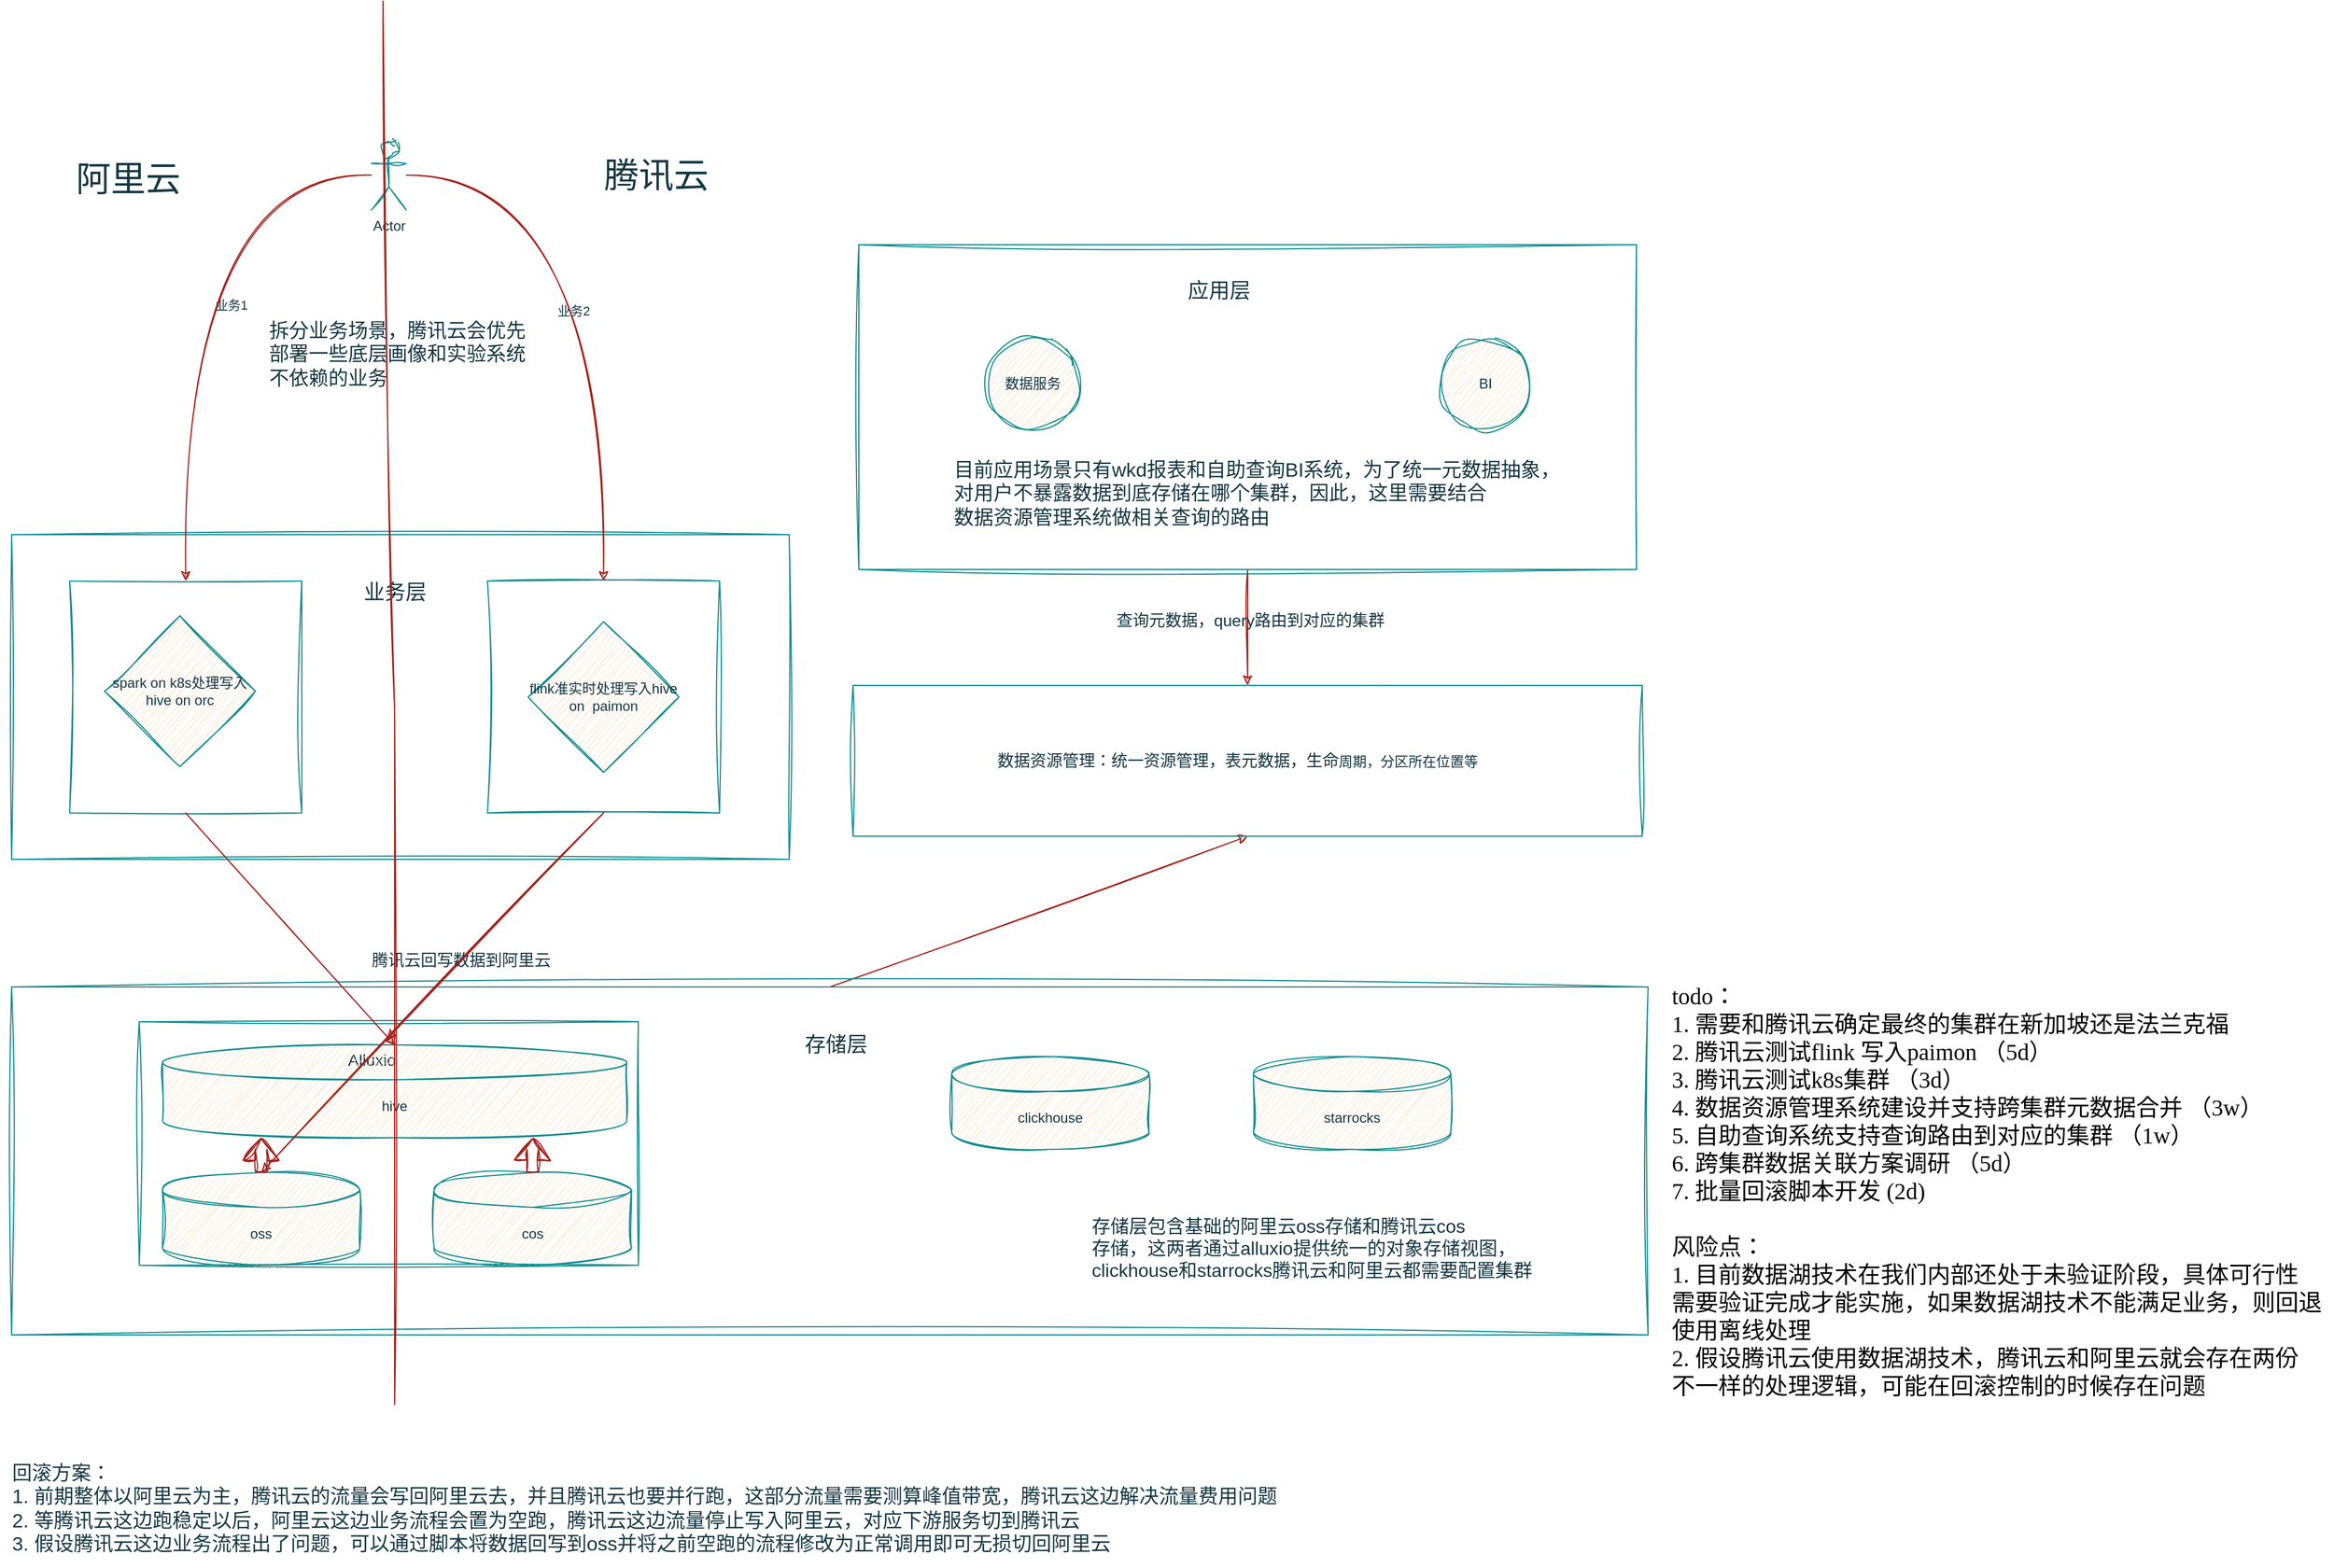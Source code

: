<mxfile version="22.1.16" type="github">
  <diagram name="第 1 页" id="LyzLs8KSeAA5ORpxAnu4">
    <mxGraphModel dx="2314" dy="1125" grid="1" gridSize="10" guides="1" tooltips="1" connect="1" arrows="1" fold="1" page="1" pageScale="1" pageWidth="827" pageHeight="1169" math="0" shadow="0">
      <root>
        <mxCell id="0" />
        <mxCell id="1" parent="0" />
        <mxCell id="eee_U3IOTz9vt7lkL6su-33" style="edgeStyle=orthogonalEdgeStyle;rounded=0;orthogonalLoop=1;jettySize=auto;html=1;labelBackgroundColor=none;strokeColor=#A8201A;fontColor=default;sketch=1;curveFitting=1;jiggle=2;" parent="1" source="eee_U3IOTz9vt7lkL6su-3" target="eee_U3IOTz9vt7lkL6su-30" edge="1">
          <mxGeometry relative="1" as="geometry" />
        </mxCell>
        <mxCell id="eee_U3IOTz9vt7lkL6su-38" value="&lt;font style=&quot;font-size: 14px;&quot;&gt;查询元数据，query路由到对应的集群&lt;/font&gt;" style="edgeLabel;html=1;align=center;verticalAlign=middle;resizable=0;points=[];labelBackgroundColor=none;fontColor=#143642;rounded=0;sketch=1;curveFitting=1;jiggle=2;" parent="eee_U3IOTz9vt7lkL6su-33" vertex="1" connectable="0">
          <mxGeometry x="-0.12" y="2" relative="1" as="geometry">
            <mxPoint as="offset" />
          </mxGeometry>
        </mxCell>
        <mxCell id="eee_U3IOTz9vt7lkL6su-3" value="" style="swimlane;startSize=0;labelBackgroundColor=none;fillColor=#FAE5C7;strokeColor=#0F8B8D;fontColor=#143642;rounded=0;sketch=1;curveFitting=1;jiggle=2;" parent="1" vertex="1">
          <mxGeometry x="780" y="240" width="670" height="280" as="geometry" />
        </mxCell>
        <mxCell id="eee_U3IOTz9vt7lkL6su-4" value="&lt;span style=&quot;font-size: 18px;&quot;&gt;应用层&lt;/span&gt;" style="text;html=1;align=center;verticalAlign=middle;resizable=0;points=[];autosize=1;strokeColor=none;fillColor=none;labelBackgroundColor=none;fontColor=#143642;rounded=0;sketch=1;curveFitting=1;jiggle=2;" parent="eee_U3IOTz9vt7lkL6su-3" vertex="1">
          <mxGeometry x="270" y="20" width="80" height="40" as="geometry" />
        </mxCell>
        <mxCell id="eee_U3IOTz9vt7lkL6su-34" value="数据服务" style="ellipse;whiteSpace=wrap;html=1;aspect=fixed;labelBackgroundColor=none;fillColor=#FAE5C7;strokeColor=#0F8B8D;fontColor=#143642;rounded=0;sketch=1;curveFitting=1;jiggle=2;" parent="eee_U3IOTz9vt7lkL6su-3" vertex="1">
          <mxGeometry x="110" y="80" width="80" height="80" as="geometry" />
        </mxCell>
        <mxCell id="eee_U3IOTz9vt7lkL6su-35" value="BI" style="ellipse;whiteSpace=wrap;html=1;aspect=fixed;labelBackgroundColor=none;fillColor=#FAE5C7;strokeColor=#0F8B8D;fontColor=#143642;rounded=0;sketch=1;curveFitting=1;jiggle=2;" parent="eee_U3IOTz9vt7lkL6su-3" vertex="1">
          <mxGeometry x="500" y="80" width="80" height="80" as="geometry" />
        </mxCell>
        <mxCell id="eee_U3IOTz9vt7lkL6su-47" value="&lt;font style=&quot;font-size: 17px;&quot;&gt;目前应用场景只有wkd报表和自助查询BI系统，为了统一元数据抽象，&lt;br&gt;对用户不暴露数据到底存储在哪个集群，因此，这里需要结合&lt;br&gt;数据资源管理系统做相关查询的路由&lt;/font&gt;" style="text;html=1;align=left;verticalAlign=middle;resizable=0;points=[];autosize=1;strokeColor=none;fillColor=none;labelBackgroundColor=none;fontColor=#143642;rounded=0;sketch=1;curveFitting=1;jiggle=2;" parent="eee_U3IOTz9vt7lkL6su-3" vertex="1">
          <mxGeometry x="80" y="180" width="550" height="70" as="geometry" />
        </mxCell>
        <mxCell id="eee_U3IOTz9vt7lkL6su-32" style="rounded=0;orthogonalLoop=1;jettySize=auto;html=1;exitX=0.5;exitY=0;exitDx=0;exitDy=0;entryX=0.5;entryY=1;entryDx=0;entryDy=0;labelBackgroundColor=none;strokeColor=#A8201A;fontColor=default;sketch=1;curveFitting=1;jiggle=2;" parent="1" source="eee_U3IOTz9vt7lkL6su-5" target="eee_U3IOTz9vt7lkL6su-30" edge="1">
          <mxGeometry relative="1" as="geometry" />
        </mxCell>
        <mxCell id="eee_U3IOTz9vt7lkL6su-5" value="" style="swimlane;startSize=0;labelBackgroundColor=none;fillColor=#FAE5C7;strokeColor=#0F8B8D;fontColor=#143642;rounded=0;sketch=1;curveFitting=1;jiggle=2;" parent="1" vertex="1">
          <mxGeometry x="50" y="880" width="1410" height="300" as="geometry" />
        </mxCell>
        <mxCell id="eee_U3IOTz9vt7lkL6su-6" value="&lt;span style=&quot;font-size: 18px;&quot;&gt;存储层&lt;/span&gt;" style="text;html=1;align=center;verticalAlign=middle;resizable=0;points=[];autosize=1;strokeColor=none;fillColor=none;labelBackgroundColor=none;fontColor=#143642;rounded=0;sketch=1;curveFitting=1;jiggle=2;" parent="eee_U3IOTz9vt7lkL6su-5" vertex="1">
          <mxGeometry x="670" y="30" width="80" height="40" as="geometry" />
        </mxCell>
        <mxCell id="eee_U3IOTz9vt7lkL6su-11" value="clickhouse" style="shape=cylinder3;whiteSpace=wrap;html=1;boundedLbl=1;backgroundOutline=1;size=15;labelBackgroundColor=none;fillColor=#FAE5C7;strokeColor=#0F8B8D;fontColor=#143642;rounded=0;sketch=1;curveFitting=1;jiggle=2;" parent="eee_U3IOTz9vt7lkL6su-5" vertex="1">
          <mxGeometry x="810" y="60" width="170" height="80" as="geometry" />
        </mxCell>
        <mxCell id="eee_U3IOTz9vt7lkL6su-12" value="starrocks" style="shape=cylinder3;whiteSpace=wrap;html=1;boundedLbl=1;backgroundOutline=1;size=15;labelBackgroundColor=none;fillColor=#FAE5C7;strokeColor=#0F8B8D;fontColor=#143642;rounded=0;sketch=1;curveFitting=1;jiggle=2;" parent="eee_U3IOTz9vt7lkL6su-5" vertex="1">
          <mxGeometry x="1070" y="60" width="170" height="80" as="geometry" />
        </mxCell>
        <mxCell id="eee_U3IOTz9vt7lkL6su-13" value="" style="swimlane;startSize=0;labelBackgroundColor=none;fillColor=#FAE5C7;strokeColor=#0F8B8D;fontColor=#143642;rounded=0;sketch=1;curveFitting=1;jiggle=2;" parent="eee_U3IOTz9vt7lkL6su-5" vertex="1">
          <mxGeometry x="110" y="30" width="430" height="210" as="geometry" />
        </mxCell>
        <mxCell id="eee_U3IOTz9vt7lkL6su-9" value="oss" style="shape=cylinder3;whiteSpace=wrap;html=1;boundedLbl=1;backgroundOutline=1;size=15;labelBackgroundColor=none;fillColor=#FAE5C7;strokeColor=#0F8B8D;fontColor=#143642;rounded=0;sketch=1;curveFitting=1;jiggle=2;" parent="eee_U3IOTz9vt7lkL6su-13" vertex="1">
          <mxGeometry x="20" y="130" width="170" height="80" as="geometry" />
        </mxCell>
        <mxCell id="eee_U3IOTz9vt7lkL6su-10" value="cos" style="shape=cylinder3;whiteSpace=wrap;html=1;boundedLbl=1;backgroundOutline=1;size=15;labelBackgroundColor=none;fillColor=#FAE5C7;strokeColor=#0F8B8D;fontColor=#143642;rounded=0;sketch=1;curveFitting=1;jiggle=2;" parent="eee_U3IOTz9vt7lkL6su-13" vertex="1">
          <mxGeometry x="254" y="130" width="170" height="80" as="geometry" />
        </mxCell>
        <mxCell id="eee_U3IOTz9vt7lkL6su-16" value="&lt;font style=&quot;font-size: 14px;&quot;&gt;Alluxio&lt;/font&gt;" style="text;html=1;align=center;verticalAlign=middle;resizable=0;points=[];autosize=1;strokeColor=none;fillColor=none;labelBackgroundColor=none;fontColor=#143642;rounded=0;sketch=1;curveFitting=1;jiggle=2;" parent="eee_U3IOTz9vt7lkL6su-13" vertex="1">
          <mxGeometry x="170" y="18" width="60" height="30" as="geometry" />
        </mxCell>
        <mxCell id="eee_U3IOTz9vt7lkL6su-48" value="hive" style="shape=cylinder3;whiteSpace=wrap;html=1;boundedLbl=1;backgroundOutline=1;size=15;labelBackgroundColor=none;fillColor=#FAE5C7;strokeColor=#0F8B8D;fontColor=#143642;rounded=0;sketch=1;curveFitting=1;jiggle=2;" parent="eee_U3IOTz9vt7lkL6su-13" vertex="1">
          <mxGeometry x="20" y="20" width="400" height="80" as="geometry" />
        </mxCell>
        <mxCell id="eee_U3IOTz9vt7lkL6su-60" style="edgeStyle=orthogonalEdgeStyle;rounded=0;orthogonalLoop=1;jettySize=auto;html=1;shape=flexArrow;labelBackgroundColor=none;strokeColor=#A8201A;fontColor=default;sketch=1;curveFitting=1;jiggle=2;" parent="eee_U3IOTz9vt7lkL6su-13" source="eee_U3IOTz9vt7lkL6su-9" edge="1">
          <mxGeometry relative="1" as="geometry">
            <mxPoint x="105" y="100" as="targetPoint" />
          </mxGeometry>
        </mxCell>
        <mxCell id="eee_U3IOTz9vt7lkL6su-63" style="edgeStyle=orthogonalEdgeStyle;rounded=0;orthogonalLoop=1;jettySize=auto;html=1;entryX=0.798;entryY=1;entryDx=0;entryDy=0;entryPerimeter=0;shape=flexArrow;labelBackgroundColor=none;strokeColor=#A8201A;fontColor=default;sketch=1;curveFitting=1;jiggle=2;" parent="eee_U3IOTz9vt7lkL6su-13" source="eee_U3IOTz9vt7lkL6su-10" target="eee_U3IOTz9vt7lkL6su-48" edge="1">
          <mxGeometry relative="1" as="geometry" />
        </mxCell>
        <mxCell id="eee_U3IOTz9vt7lkL6su-40" value="&lt;div style=&quot;text-align: left; font-size: 16px;&quot;&gt;&lt;span style=&quot;background-color: initial;&quot;&gt;&lt;font style=&quot;font-size: 16px;&quot;&gt;存储层包含基础的阿里云oss存储和腾讯云cos&lt;/font&gt;&lt;/span&gt;&lt;/div&gt;&lt;div style=&quot;text-align: left; font-size: 16px;&quot;&gt;&lt;span style=&quot;background-color: initial;&quot;&gt;&lt;font style=&quot;font-size: 16px;&quot;&gt;存储，这两者通过alluxio提供统一的对象存储视图，&lt;/font&gt;&lt;/span&gt;&lt;/div&gt;&lt;div style=&quot;text-align: left; font-size: 16px;&quot;&gt;&lt;span style=&quot;background-color: initial;&quot;&gt;&lt;font style=&quot;font-size: 16px;&quot;&gt;clickhouse和starrocks腾讯云和阿里云都需要配置集群&lt;/font&gt;&lt;/span&gt;&lt;/div&gt;" style="text;html=1;align=center;verticalAlign=middle;resizable=0;points=[];autosize=1;strokeColor=none;fillColor=none;labelBackgroundColor=none;fontColor=#143642;rounded=0;sketch=1;curveFitting=1;jiggle=2;" parent="eee_U3IOTz9vt7lkL6su-5" vertex="1">
          <mxGeometry x="920" y="190" width="400" height="70" as="geometry" />
        </mxCell>
        <mxCell id="eee_U3IOTz9vt7lkL6su-7" value="" style="swimlane;startSize=0;labelBackgroundColor=none;fillColor=#FAE5C7;strokeColor=#0F8B8D;fontColor=#143642;rounded=0;sketch=1;curveFitting=1;jiggle=2;" parent="1" vertex="1">
          <mxGeometry x="50" y="490" width="670" height="280" as="geometry" />
        </mxCell>
        <mxCell id="eee_U3IOTz9vt7lkL6su-8" value="&lt;span style=&quot;font-size: 18px;&quot;&gt;业务层&lt;/span&gt;" style="text;html=1;align=center;verticalAlign=middle;resizable=0;points=[];autosize=1;strokeColor=none;fillColor=none;labelBackgroundColor=none;fontColor=#143642;rounded=0;sketch=1;curveFitting=1;jiggle=2;" parent="eee_U3IOTz9vt7lkL6su-7" vertex="1">
          <mxGeometry x="290" y="30" width="80" height="40" as="geometry" />
        </mxCell>
        <mxCell id="eee_U3IOTz9vt7lkL6su-21" value="" style="swimlane;startSize=0;labelBackgroundColor=none;fillColor=#FAE5C7;strokeColor=#0F8B8D;fontColor=#143642;rounded=0;sketch=1;curveFitting=1;jiggle=2;" parent="eee_U3IOTz9vt7lkL6su-7" vertex="1">
          <mxGeometry x="50" y="40" width="200" height="200" as="geometry" />
        </mxCell>
        <mxCell id="eee_U3IOTz9vt7lkL6su-51" value="spark on k8s处理写入hive on orc" style="rhombus;whiteSpace=wrap;html=1;labelBackgroundColor=none;fillColor=#FAE5C7;strokeColor=#0F8B8D;fontColor=#143642;rounded=0;sketch=1;curveFitting=1;jiggle=2;" parent="eee_U3IOTz9vt7lkL6su-21" vertex="1">
          <mxGeometry x="30" y="30" width="130" height="130" as="geometry" />
        </mxCell>
        <mxCell id="eee_U3IOTz9vt7lkL6su-22" value="" style="swimlane;startSize=0;labelBackgroundColor=none;fillColor=#FAE5C7;strokeColor=#0F8B8D;fontColor=#143642;rounded=0;sketch=1;curveFitting=1;jiggle=2;" parent="eee_U3IOTz9vt7lkL6su-7" vertex="1">
          <mxGeometry x="410" y="40" width="200" height="200" as="geometry" />
        </mxCell>
        <mxCell id="eee_U3IOTz9vt7lkL6su-54" value="flink准实时处理写入hive on&amp;nbsp; paimon" style="rhombus;whiteSpace=wrap;html=1;labelBackgroundColor=none;fillColor=#FAE5C7;strokeColor=#0F8B8D;fontColor=#143642;rounded=0;sketch=1;curveFitting=1;jiggle=2;" parent="eee_U3IOTz9vt7lkL6su-22" vertex="1">
          <mxGeometry x="35" y="35" width="130" height="130" as="geometry" />
        </mxCell>
        <mxCell id="eee_U3IOTz9vt7lkL6su-26" style="rounded=0;orthogonalLoop=1;jettySize=auto;html=1;exitX=0.5;exitY=1;exitDx=0;exitDy=0;entryX=0.5;entryY=0;entryDx=0;entryDy=0;entryPerimeter=0;labelBackgroundColor=none;strokeColor=#A8201A;fontColor=default;sketch=1;curveFitting=1;jiggle=2;" parent="1" source="eee_U3IOTz9vt7lkL6su-22" target="eee_U3IOTz9vt7lkL6su-9" edge="1">
          <mxGeometry relative="1" as="geometry">
            <mxPoint x="270" y="1050" as="targetPoint" />
          </mxGeometry>
        </mxCell>
        <mxCell id="eee_U3IOTz9vt7lkL6su-28" value="&lt;font style=&quot;font-size: 14px;&quot;&gt;腾讯云回写数据到阿里云&lt;/font&gt;" style="edgeLabel;html=1;align=center;verticalAlign=middle;resizable=0;points=[];labelBackgroundColor=none;fontColor=#143642;rounded=0;sketch=1;curveFitting=1;jiggle=2;" parent="eee_U3IOTz9vt7lkL6su-26" vertex="1" connectable="0">
          <mxGeometry x="-0.178" y="-3" relative="1" as="geometry">
            <mxPoint y="1" as="offset" />
          </mxGeometry>
        </mxCell>
        <mxCell id="eee_U3IOTz9vt7lkL6su-27" style="rounded=0;orthogonalLoop=1;jettySize=auto;html=1;exitX=0.5;exitY=1;exitDx=0;exitDy=0;entryX=0.5;entryY=0;entryDx=0;entryDy=0;entryPerimeter=0;labelBackgroundColor=none;strokeColor=#A8201A;fontColor=default;sketch=1;curveFitting=1;jiggle=2;" parent="1" source="eee_U3IOTz9vt7lkL6su-21" target="eee_U3IOTz9vt7lkL6su-48" edge="1">
          <mxGeometry relative="1" as="geometry">
            <mxPoint x="265" y="1040" as="targetPoint" />
          </mxGeometry>
        </mxCell>
        <mxCell id="eee_U3IOTz9vt7lkL6su-30" value="" style="swimlane;startSize=0;labelBackgroundColor=none;fillColor=#FAE5C7;strokeColor=#0F8B8D;fontColor=#143642;rounded=0;sketch=1;curveFitting=1;jiggle=2;" parent="1" vertex="1">
          <mxGeometry x="775" y="620" width="680" height="130" as="geometry" />
        </mxCell>
        <mxCell id="eee_U3IOTz9vt7lkL6su-31" value="&lt;span style=&quot;font-size: 14px;&quot;&gt;数据资源管理：&lt;/span&gt;&lt;font style=&quot;border-color: var(--border-color); font-size: 14px;&quot;&gt;统一资源管理，表元数据，生命&lt;/font&gt;周期，分区所在位置等" style="text;html=1;align=center;verticalAlign=middle;resizable=0;points=[];autosize=1;strokeColor=none;fillColor=none;labelBackgroundColor=none;fontColor=#143642;rounded=0;sketch=1;curveFitting=1;jiggle=2;" parent="eee_U3IOTz9vt7lkL6su-30" vertex="1">
          <mxGeometry x="111" y="50" width="440" height="30" as="geometry" />
        </mxCell>
        <mxCell id="eee_U3IOTz9vt7lkL6su-42" style="edgeStyle=orthogonalEdgeStyle;rounded=0;orthogonalLoop=1;jettySize=auto;html=1;entryX=0.5;entryY=0;entryDx=0;entryDy=0;curved=1;labelBackgroundColor=none;strokeColor=#A8201A;fontColor=default;sketch=1;curveFitting=1;jiggle=2;" parent="1" source="eee_U3IOTz9vt7lkL6su-41" target="eee_U3IOTz9vt7lkL6su-21" edge="1">
          <mxGeometry relative="1" as="geometry" />
        </mxCell>
        <mxCell id="eee_U3IOTz9vt7lkL6su-44" value="业务1" style="edgeLabel;html=1;align=center;verticalAlign=middle;resizable=0;points=[];labelBackgroundColor=none;fontColor=#143642;rounded=0;sketch=1;curveFitting=1;jiggle=2;" parent="eee_U3IOTz9vt7lkL6su-42" vertex="1" connectable="0">
          <mxGeometry x="0.064" y="39" relative="1" as="geometry">
            <mxPoint as="offset" />
          </mxGeometry>
        </mxCell>
        <mxCell id="eee_U3IOTz9vt7lkL6su-43" style="edgeStyle=orthogonalEdgeStyle;rounded=0;orthogonalLoop=1;jettySize=auto;html=1;curved=1;labelBackgroundColor=none;strokeColor=#A8201A;fontColor=default;sketch=1;curveFitting=1;jiggle=2;" parent="1" source="eee_U3IOTz9vt7lkL6su-41" target="eee_U3IOTz9vt7lkL6su-22" edge="1">
          <mxGeometry relative="1" as="geometry" />
        </mxCell>
        <mxCell id="eee_U3IOTz9vt7lkL6su-45" value="业务2" style="edgeLabel;html=1;align=center;verticalAlign=middle;resizable=0;points=[];labelBackgroundColor=none;fontColor=#143642;rounded=0;sketch=1;curveFitting=1;jiggle=2;" parent="eee_U3IOTz9vt7lkL6su-43" vertex="1" connectable="0">
          <mxGeometry x="0.104" y="-26" relative="1" as="geometry">
            <mxPoint as="offset" />
          </mxGeometry>
        </mxCell>
        <mxCell id="eee_U3IOTz9vt7lkL6su-41" value="Actor" style="shape=umlActor;verticalLabelPosition=bottom;verticalAlign=top;html=1;outlineConnect=0;labelBackgroundColor=none;fillColor=#FAE5C7;strokeColor=#0F8B8D;fontColor=#143642;rounded=0;sketch=1;curveFitting=1;jiggle=2;" parent="1" vertex="1">
          <mxGeometry x="360" y="150" width="30" height="60" as="geometry" />
        </mxCell>
        <mxCell id="eee_U3IOTz9vt7lkL6su-46" value="&lt;font style=&quot;font-size: 17px;&quot;&gt;拆分业务场景，腾讯云会优先&lt;br&gt;部署一些底层画像和实验系统&lt;br&gt;不依赖的业务&lt;/font&gt;" style="text;html=1;align=left;verticalAlign=middle;resizable=0;points=[];autosize=1;strokeColor=none;fillColor=none;labelBackgroundColor=none;fontColor=#143642;rounded=0;sketch=1;curveFitting=1;jiggle=2;" parent="1" vertex="1">
          <mxGeometry x="270" y="300" width="240" height="70" as="geometry" />
        </mxCell>
        <mxCell id="eee_U3IOTz9vt7lkL6su-55" value="&lt;font style=&quot;font-size: 30px;&quot;&gt;阿里云&lt;/font&gt;" style="text;html=1;align=center;verticalAlign=middle;resizable=0;points=[];autosize=1;strokeColor=none;fillColor=none;labelBackgroundColor=none;fontColor=#143642;rounded=0;sketch=1;curveFitting=1;jiggle=2;" parent="1" vertex="1">
          <mxGeometry x="95" y="158" width="110" height="50" as="geometry" />
        </mxCell>
        <mxCell id="eee_U3IOTz9vt7lkL6su-56" value="&lt;font style=&quot;font-size: 30px;&quot;&gt;腾讯云&lt;/font&gt;" style="text;html=1;align=center;verticalAlign=middle;resizable=0;points=[];autosize=1;strokeColor=none;fillColor=none;labelBackgroundColor=none;fontColor=#143642;rounded=0;sketch=1;curveFitting=1;jiggle=2;" parent="1" vertex="1">
          <mxGeometry x="550" y="155" width="110" height="50" as="geometry" />
        </mxCell>
        <mxCell id="eee_U3IOTz9vt7lkL6su-57" value="" style="endArrow=none;html=1;rounded=0;strokeColor=#A8201A;labelBackgroundColor=none;fontColor=default;sketch=1;curveFitting=1;jiggle=2;" parent="1" edge="1">
          <mxGeometry width="50" height="50" relative="1" as="geometry">
            <mxPoint x="380" y="1240" as="sourcePoint" />
            <mxPoint x="370" y="30" as="targetPoint" />
            <Array as="points">
              <mxPoint x="380" y="640" />
            </Array>
          </mxGeometry>
        </mxCell>
        <mxCell id="eee_U3IOTz9vt7lkL6su-58" style="rounded=0;orthogonalLoop=1;jettySize=auto;html=1;exitX=0.5;exitY=1;exitDx=0;exitDy=0;entryX=0.483;entryY=-0.062;entryDx=0;entryDy=0;entryPerimeter=0;labelBackgroundColor=none;strokeColor=#A8201A;fontColor=default;sketch=1;curveFitting=1;jiggle=2;" parent="1" source="eee_U3IOTz9vt7lkL6su-22" target="eee_U3IOTz9vt7lkL6su-48" edge="1">
          <mxGeometry relative="1" as="geometry" />
        </mxCell>
        <mxCell id="eee_U3IOTz9vt7lkL6su-64" value="&lt;div style=&quot;text-align: left; font-size: 17px;&quot;&gt;&lt;span style=&quot;background-color: initial;&quot;&gt;&lt;font style=&quot;font-size: 17px;&quot;&gt;回滚方案：&lt;/font&gt;&lt;/span&gt;&lt;/div&gt;&lt;div style=&quot;text-align: left; font-size: 17px;&quot;&gt;&lt;span style=&quot;background-color: initial;&quot;&gt;&lt;font style=&quot;font-size: 17px;&quot;&gt;1. 前期整体以阿里云为主，腾讯云的流量会写回阿里云去，并且腾讯云也要并行跑，这部分流量需要测算峰值带宽，腾讯云这边解决流量费用问题&lt;/font&gt;&lt;/span&gt;&lt;/div&gt;&lt;div style=&quot;text-align: left; font-size: 17px;&quot;&gt;&lt;span style=&quot;background-color: initial;&quot;&gt;&lt;font style=&quot;font-size: 17px;&quot;&gt;2. 等腾讯云这边跑稳定以后，阿里云这边业务流程会置为空跑，腾讯云这边流量停止写入阿里云，对应下游服务切到腾讯云&lt;/font&gt;&lt;/span&gt;&lt;/div&gt;&lt;div style=&quot;text-align: left; font-size: 17px;&quot;&gt;&lt;span style=&quot;background-color: initial;&quot;&gt;&lt;font style=&quot;font-size: 17px;&quot;&gt;3. 假设腾讯云这边业务流程出了问题，可以通过脚本将数据回写到oss并将之前空跑的流程修改为正常调用即可无损切回阿里云&lt;/font&gt;&lt;/span&gt;&lt;/div&gt;" style="text;html=1;align=center;verticalAlign=middle;resizable=0;points=[];autosize=1;strokeColor=none;fillColor=none;labelBackgroundColor=none;fontColor=#143642;rounded=0;sketch=1;curveFitting=1;jiggle=2;" parent="1" vertex="1">
          <mxGeometry x="40" y="1280" width="1110" height="100" as="geometry" />
        </mxCell>
        <mxCell id="eee_U3IOTz9vt7lkL6su-65" value="&lt;div style=&quot;text-align: left;&quot;&gt;&lt;span style=&quot;background-color: initial;&quot;&gt;&lt;font face=&quot;Tahoma&quot;&gt;todo：&lt;/font&gt;&lt;/span&gt;&lt;/div&gt;&lt;div style=&quot;text-align: left;&quot;&gt;&lt;span style=&quot;background-color: initial;&quot;&gt;&lt;font face=&quot;LK_uJqmxOScUrMiOZ7zq&quot;&gt;1. 需要和腾讯云确定最终的集群在新加坡还是法兰克福&lt;/font&gt;&lt;/span&gt;&lt;/div&gt;&lt;div style=&quot;text-align: left;&quot;&gt;&lt;font face=&quot;LK_uJqmxOScUrMiOZ7zq&quot;&gt;2. 腾讯云测试flink 写入paimon （5d）&lt;/font&gt;&lt;/div&gt;&lt;div style=&quot;text-align: left;&quot;&gt;&lt;font face=&quot;LK_uJqmxOScUrMiOZ7zq&quot;&gt;3. 腾讯云测试k8s集群 （3d）&lt;/font&gt;&lt;/div&gt;&lt;div style=&quot;text-align: left;&quot;&gt;&lt;font face=&quot;LK_uJqmxOScUrMiOZ7zq&quot;&gt;4. 数据资源管理系统建设并支持跨集群元数据合并 （3w）&lt;/font&gt;&lt;/div&gt;&lt;div style=&quot;text-align: left;&quot;&gt;&lt;font face=&quot;LK_uJqmxOScUrMiOZ7zq&quot;&gt;5. 自助查询系统支持查询路由到对应的集群 （1w）&lt;/font&gt;&lt;/div&gt;&lt;div style=&quot;text-align: left;&quot;&gt;&lt;font face=&quot;LK_uJqmxOScUrMiOZ7zq&quot;&gt;6. 跨集群数据关联方案调研 （5d）&lt;/font&gt;&lt;/div&gt;&lt;div style=&quot;text-align: left;&quot;&gt;&lt;font face=&quot;LK_uJqmxOScUrMiOZ7zq&quot;&gt;7. 批量回滚脚本开发 (2d)&lt;/font&gt;&lt;/div&gt;&lt;div style=&quot;text-align: left;&quot;&gt;&lt;font face=&quot;LK_uJqmxOScUrMiOZ7zq&quot;&gt;&lt;br&gt;&lt;/font&gt;&lt;/div&gt;&lt;div style=&quot;text-align: left;&quot;&gt;&lt;font face=&quot;LK_uJqmxOScUrMiOZ7zq&quot;&gt;风险点：&lt;/font&gt;&lt;/div&gt;&lt;div style=&quot;text-align: left;&quot;&gt;&lt;font face=&quot;LK_uJqmxOScUrMiOZ7zq&quot;&gt;1. 目前数据湖技术在我们内部还处于未验证阶段，具体可行性&lt;/font&gt;&lt;/div&gt;&lt;div style=&quot;text-align: left;&quot;&gt;&lt;font face=&quot;LK_uJqmxOScUrMiOZ7zq&quot;&gt;需要验证完成才能实施，如果数据湖技术不能满足业务，则回退&lt;/font&gt;&lt;/div&gt;&lt;div style=&quot;text-align: left;&quot;&gt;&lt;font face=&quot;LK_uJqmxOScUrMiOZ7zq&quot;&gt;使用离线处理&lt;/font&gt;&lt;/div&gt;&lt;div style=&quot;text-align: left;&quot;&gt;&lt;font face=&quot;LK_uJqmxOScUrMiOZ7zq&quot;&gt;2. 假设腾讯云使用数据湖技术，腾讯云和阿里云就会存在两份&lt;/font&gt;&lt;/div&gt;&lt;div style=&quot;text-align: left;&quot;&gt;&lt;font face=&quot;LK_uJqmxOScUrMiOZ7zq&quot;&gt;不一样的处理逻辑，可能在回滚控制的时候存在问题&lt;/font&gt;&lt;/div&gt;" style="text;html=1;align=center;verticalAlign=middle;resizable=0;points=[];autosize=1;strokeColor=none;fillColor=none;fontSize=20;fontFamily=Architects Daughter;" parent="1" vertex="1">
          <mxGeometry x="1470" y="870" width="580" height="370" as="geometry" />
        </mxCell>
      </root>
    </mxGraphModel>
  </diagram>
</mxfile>
